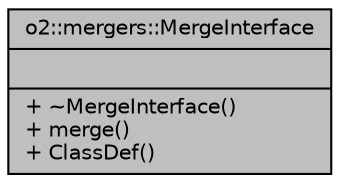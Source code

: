 digraph "o2::mergers::MergeInterface"
{
 // INTERACTIVE_SVG=YES
  bgcolor="transparent";
  edge [fontname="Helvetica",fontsize="10",labelfontname="Helvetica",labelfontsize="10"];
  node [fontname="Helvetica",fontsize="10",shape=record];
  Node3 [label="{o2::mergers::MergeInterface\n||+ ~MergeInterface()\l+ merge()\l+ ClassDef()\l}",height=0.2,width=0.4,color="black", fillcolor="grey75", style="filled", fontcolor="black"];
}
